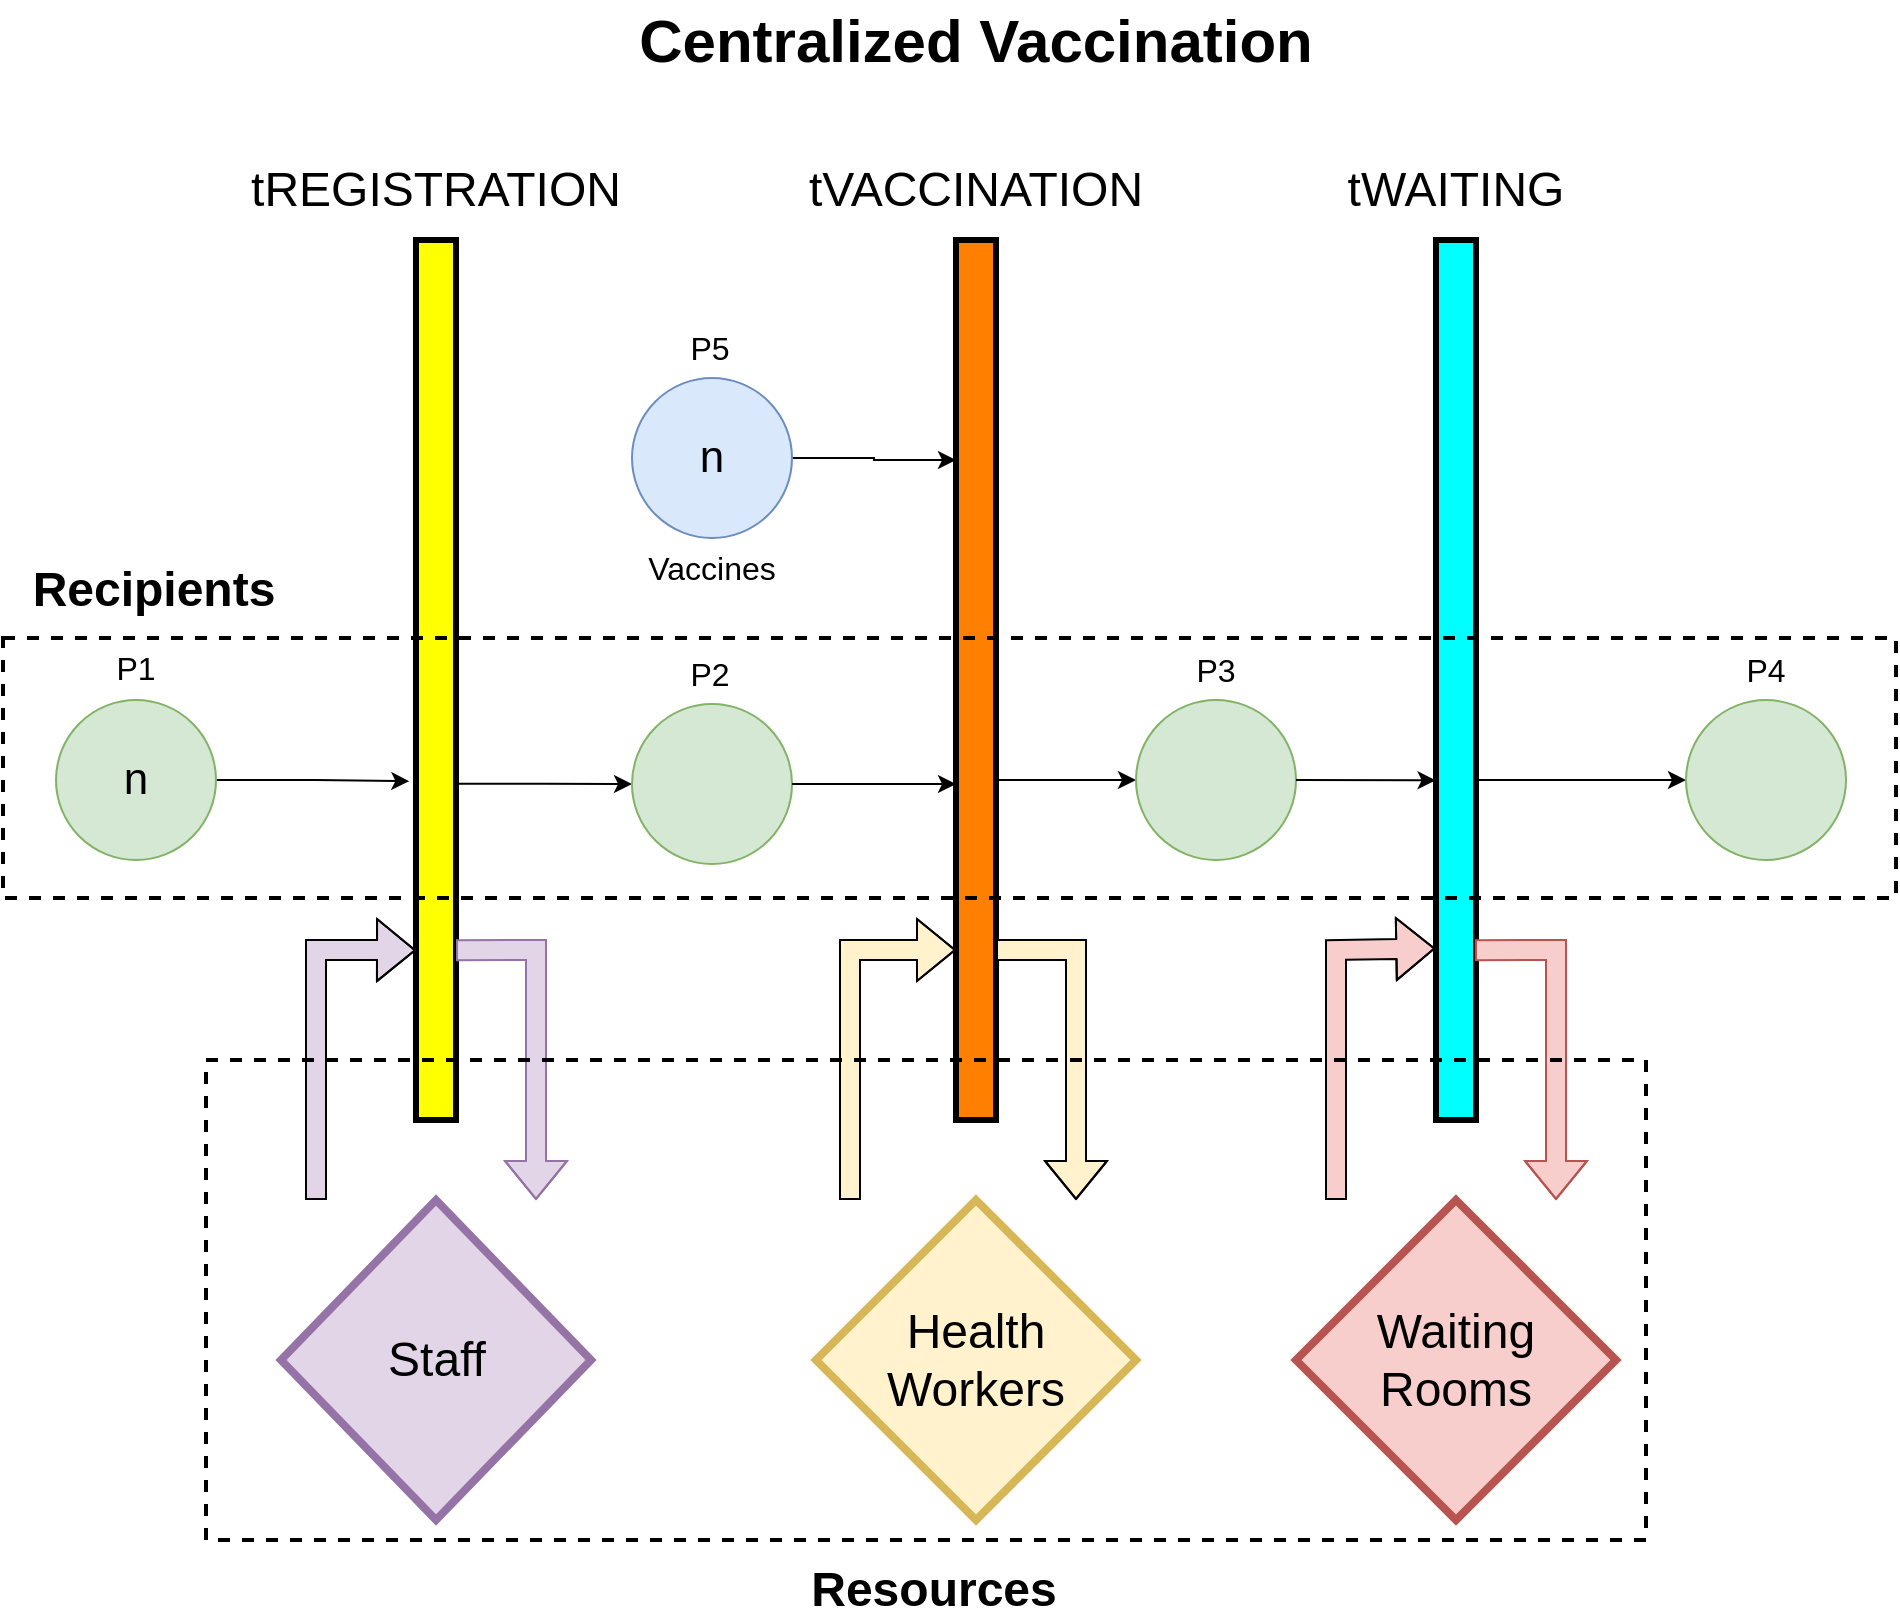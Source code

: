 <mxfile version="15.6.2" type="device"><diagram id="oL7cPr28NVX7I36K23RO" name="Page-1"><mxGraphModel dx="1730" dy="910" grid="1" gridSize="10" guides="1" tooltips="1" connect="1" arrows="1" fold="1" page="1" pageScale="1" pageWidth="827" pageHeight="1169" math="0" shadow="0"><root><mxCell id="0"/><mxCell id="1" parent="0"/><mxCell id="5qHDmv8hI-gx3tCpaxg6-13" style="edgeStyle=orthogonalEdgeStyle;rounded=0;orthogonalLoop=1;jettySize=auto;html=1;entryX=-0.167;entryY=0.615;entryDx=0;entryDy=0;entryPerimeter=0;" parent="1" source="5qHDmv8hI-gx3tCpaxg6-3" target="5qHDmv8hI-gx3tCpaxg6-6" edge="1"><mxGeometry relative="1" as="geometry"/></mxCell><mxCell id="5qHDmv8hI-gx3tCpaxg6-3" value="n" style="ellipse;whiteSpace=wrap;html=1;aspect=fixed;fontSize=22;fillColor=#d5e8d4;strokeColor=#82b366;" parent="1" vertex="1"><mxGeometry x="380" y="390" width="80" height="80" as="geometry"/></mxCell><mxCell id="i5my-uFzk3crmvZrvHxl-1" style="edgeStyle=orthogonalEdgeStyle;rounded=0;orthogonalLoop=1;jettySize=auto;html=1;entryX=0;entryY=0.5;entryDx=0;entryDy=0;exitX=1.067;exitY=0.618;exitDx=0;exitDy=0;exitPerimeter=0;" parent="1" source="5qHDmv8hI-gx3tCpaxg6-6" target="5qHDmv8hI-gx3tCpaxg6-8" edge="1"><mxGeometry relative="1" as="geometry"/></mxCell><mxCell id="5qHDmv8hI-gx3tCpaxg6-6" value="" style="rounded=0;whiteSpace=wrap;html=1;fillColor=#FFFF00;strokeColor=#000000;labelBorderColor=none;strokeWidth=3;" parent="1" vertex="1"><mxGeometry x="560" y="160" width="20" height="440" as="geometry"/></mxCell><mxCell id="5qHDmv8hI-gx3tCpaxg6-23" style="edgeStyle=orthogonalEdgeStyle;rounded=0;orthogonalLoop=1;jettySize=auto;html=1;entryX=0;entryY=0.5;entryDx=0;entryDy=0;" parent="1" source="5qHDmv8hI-gx3tCpaxg6-7" target="5qHDmv8hI-gx3tCpaxg6-11" edge="1"><mxGeometry relative="1" as="geometry"><Array as="points"><mxPoint x="860" y="430"/><mxPoint x="860" y="430"/></Array></mxGeometry></mxCell><mxCell id="5qHDmv8hI-gx3tCpaxg6-7" value="" style="rounded=0;whiteSpace=wrap;html=1;fillColor=#FF8000;strokeColor=#000000;strokeWidth=3;" parent="1" vertex="1"><mxGeometry x="830" y="160" width="20" height="440" as="geometry"/></mxCell><mxCell id="5qHDmv8hI-gx3tCpaxg6-8" value="" style="ellipse;whiteSpace=wrap;html=1;aspect=fixed;fontSize=22;fillColor=#d5e8d4;strokeColor=#82b366;" parent="1" vertex="1"><mxGeometry x="668" y="392" width="80" height="80" as="geometry"/></mxCell><mxCell id="5qHDmv8hI-gx3tCpaxg6-20" style="edgeStyle=orthogonalEdgeStyle;rounded=0;orthogonalLoop=1;jettySize=auto;html=1;exitX=1;exitY=0.5;exitDx=0;exitDy=0;entryX=0;entryY=0.25;entryDx=0;entryDy=0;" parent="1" source="5qHDmv8hI-gx3tCpaxg6-9" target="5qHDmv8hI-gx3tCpaxg6-7" edge="1"><mxGeometry relative="1" as="geometry"/></mxCell><mxCell id="5qHDmv8hI-gx3tCpaxg6-9" value="&lt;font style=&quot;font-size: 22px&quot;&gt;n&lt;/font&gt;" style="ellipse;whiteSpace=wrap;html=1;aspect=fixed;fillColor=#dae8fc;strokeColor=#6c8ebf;" parent="1" vertex="1"><mxGeometry x="668" y="229" width="80" height="80" as="geometry"/></mxCell><mxCell id="5qHDmv8hI-gx3tCpaxg6-11" value="" style="ellipse;whiteSpace=wrap;html=1;aspect=fixed;fillColor=#d5e8d4;strokeColor=#82b366;" parent="1" vertex="1"><mxGeometry x="920" y="390" width="80" height="80" as="geometry"/></mxCell><mxCell id="i5my-uFzk3crmvZrvHxl-9" style="edgeStyle=orthogonalEdgeStyle;rounded=0;orthogonalLoop=1;jettySize=auto;html=1;entryX=0;entryY=0.5;entryDx=0;entryDy=0;fontSize=22;" parent="1" source="5qHDmv8hI-gx3tCpaxg6-12" target="i5my-uFzk3crmvZrvHxl-8" edge="1"><mxGeometry relative="1" as="geometry"><mxPoint x="1110" y="390" as="sourcePoint"/><Array as="points"><mxPoint x="1130" y="430"/><mxPoint x="1130" y="430"/></Array></mxGeometry></mxCell><mxCell id="5qHDmv8hI-gx3tCpaxg6-12" value="" style="rounded=0;whiteSpace=wrap;html=1;fillColor=#00FFFF;strokeColor=#000000;strokeWidth=3;" parent="1" vertex="1"><mxGeometry x="1070" y="160" width="20" height="440" as="geometry"/></mxCell><mxCell id="5qHDmv8hI-gx3tCpaxg6-36" value="Vaccines" style="text;html=1;strokeColor=none;fillColor=none;align=center;verticalAlign=middle;whiteSpace=wrap;rounded=0;fontSize=16;" parent="1" vertex="1"><mxGeometry x="648" y="309" width="120" height="30" as="geometry"/></mxCell><mxCell id="5qHDmv8hI-gx3tCpaxg6-42" value="P1" style="text;html=1;strokeColor=none;fillColor=none;align=center;verticalAlign=middle;whiteSpace=wrap;rounded=0;labelBorderColor=none;fontSize=16;" parent="1" vertex="1"><mxGeometry x="405" y="359" width="30" height="30" as="geometry"/></mxCell><mxCell id="5qHDmv8hI-gx3tCpaxg6-45" value="P2" style="text;html=1;strokeColor=none;fillColor=none;align=center;verticalAlign=middle;whiteSpace=wrap;rounded=0;labelBorderColor=none;fontSize=16;" parent="1" vertex="1"><mxGeometry x="692" y="362" width="30" height="30" as="geometry"/></mxCell><mxCell id="5qHDmv8hI-gx3tCpaxg6-46" value="P5" style="text;html=1;strokeColor=none;fillColor=none;align=center;verticalAlign=middle;whiteSpace=wrap;rounded=0;labelBorderColor=none;fontSize=16;" parent="1" vertex="1"><mxGeometry x="692" y="199" width="30" height="30" as="geometry"/></mxCell><mxCell id="5qHDmv8hI-gx3tCpaxg6-48" value="P3" style="text;html=1;strokeColor=none;fillColor=none;align=center;verticalAlign=middle;whiteSpace=wrap;rounded=0;labelBorderColor=none;fontSize=16;" parent="1" vertex="1"><mxGeometry x="945" y="360" width="30" height="30" as="geometry"/></mxCell><mxCell id="5qHDmv8hI-gx3tCpaxg6-49" value="tREGISTRATION" style="text;html=1;strokeColor=none;fillColor=none;align=center;verticalAlign=middle;whiteSpace=wrap;rounded=0;labelBorderColor=none;fontSize=24;" parent="1" vertex="1"><mxGeometry x="461" y="120" width="218" height="30" as="geometry"/></mxCell><mxCell id="5qHDmv8hI-gx3tCpaxg6-51" value="tVACCINATION" style="text;html=1;strokeColor=none;fillColor=none;align=center;verticalAlign=middle;whiteSpace=wrap;rounded=0;labelBorderColor=none;fontSize=24;" parent="1" vertex="1"><mxGeometry x="740" y="120" width="200" height="30" as="geometry"/></mxCell><mxCell id="5qHDmv8hI-gx3tCpaxg6-52" value="tWAITING" style="text;html=1;strokeColor=none;fillColor=none;align=center;verticalAlign=middle;whiteSpace=wrap;rounded=0;labelBorderColor=none;fontSize=24;" parent="1" vertex="1"><mxGeometry x="1015" y="120" width="130" height="30" as="geometry"/></mxCell><mxCell id="5qHDmv8hI-gx3tCpaxg6-53" value="&lt;b&gt;&lt;font style=&quot;font-size: 30px&quot;&gt;Centralized Vaccination&lt;/font&gt;&lt;/b&gt;" style="text;html=1;strokeColor=none;fillColor=none;align=center;verticalAlign=middle;whiteSpace=wrap;rounded=0;labelBorderColor=none;fontSize=16;" parent="1" vertex="1"><mxGeometry x="600" y="40" width="480" height="40" as="geometry"/></mxCell><mxCell id="i5my-uFzk3crmvZrvHxl-8" value="" style="ellipse;whiteSpace=wrap;html=1;aspect=fixed;fillColor=#d5e8d4;strokeColor=#82b366;" parent="1" vertex="1"><mxGeometry x="1195" y="390" width="80" height="80" as="geometry"/></mxCell><mxCell id="i5my-uFzk3crmvZrvHxl-11" value="P4" style="text;html=1;strokeColor=none;fillColor=none;align=center;verticalAlign=middle;whiteSpace=wrap;rounded=0;labelBorderColor=none;fontSize=16;" parent="1" vertex="1"><mxGeometry x="1220" y="360" width="30" height="30" as="geometry"/></mxCell><mxCell id="Tcpxp8JlT248NBk-CG3i-11" value="" style="shape=flexArrow;endArrow=classic;html=1;rounded=0;strokeWidth=1;entryX=0;entryY=0.807;entryDx=0;entryDy=0;fillColor=#E1D5E7;strokeColor=#000000;entryPerimeter=0;" parent="1" target="5qHDmv8hI-gx3tCpaxg6-6" edge="1"><mxGeometry width="50" height="50" relative="1" as="geometry"><mxPoint x="510" y="640" as="sourcePoint"/><mxPoint x="800" y="390" as="targetPoint"/><Array as="points"><mxPoint x="510" y="515"/></Array></mxGeometry></mxCell><mxCell id="Tcpxp8JlT248NBk-CG3i-12" value="" style="shape=flexArrow;endArrow=classic;html=1;rounded=0;strokeWidth=1;entryX=-0.017;entryY=0.805;entryDx=0;entryDy=0;fillColor=#f8cecc;strokeColor=#000000;entryPerimeter=0;" parent="1" target="5qHDmv8hI-gx3tCpaxg6-12" edge="1"><mxGeometry width="50" height="50" relative="1" as="geometry"><mxPoint x="1020" y="640" as="sourcePoint"/><mxPoint x="1070" y="520" as="targetPoint"/><Array as="points"><mxPoint x="1020" y="515"/></Array></mxGeometry></mxCell><mxCell id="Tcpxp8JlT248NBk-CG3i-14" value="" style="shape=flexArrow;endArrow=classic;html=1;rounded=0;strokeWidth=1;fillColor=#FFF2CC;strokeColor=#000000;" parent="1" edge="1"><mxGeometry width="50" height="50" relative="1" as="geometry"><mxPoint x="777" y="640" as="sourcePoint"/><mxPoint x="830" y="515" as="targetPoint"/><Array as="points"><mxPoint x="777" y="515"/></Array></mxGeometry></mxCell><mxCell id="Tcpxp8JlT248NBk-CG3i-17" value="" style="shape=flexArrow;endArrow=classic;html=1;rounded=0;strokeColor=#9673a6;strokeWidth=1;fillColor=#e1d5e7;exitX=1;exitY=0.807;exitDx=0;exitDy=0;exitPerimeter=0;" parent="1" source="5qHDmv8hI-gx3tCpaxg6-6" edge="1"><mxGeometry width="50" height="50" relative="1" as="geometry"><mxPoint x="750" y="440" as="sourcePoint"/><mxPoint x="620" y="640" as="targetPoint"/><Array as="points"><mxPoint x="620" y="515"/></Array></mxGeometry></mxCell><mxCell id="Tcpxp8JlT248NBk-CG3i-18" value="" style="shape=flexArrow;endArrow=classic;html=1;rounded=0;strokeColor=#000000;strokeWidth=1;fillColor=#FFF2CC;" parent="1" edge="1"><mxGeometry width="50" height="50" relative="1" as="geometry"><mxPoint x="850" y="515" as="sourcePoint"/><mxPoint x="890" y="640" as="targetPoint"/><Array as="points"><mxPoint x="890" y="515"/></Array></mxGeometry></mxCell><mxCell id="Tcpxp8JlT248NBk-CG3i-19" value="" style="shape=flexArrow;endArrow=classic;html=1;rounded=0;strokeColor=#b85450;strokeWidth=1;fillColor=#f8cecc;exitX=0.976;exitY=0.807;exitDx=0;exitDy=0;exitPerimeter=0;" parent="1" source="5qHDmv8hI-gx3tCpaxg6-12" edge="1"><mxGeometry width="50" height="50" relative="1" as="geometry"><mxPoint x="750" y="440" as="sourcePoint"/><mxPoint x="1130" y="640" as="targetPoint"/><Array as="points"><mxPoint x="1130" y="515"/></Array></mxGeometry></mxCell><mxCell id="Tcpxp8JlT248NBk-CG3i-23" value="Waiting Rooms" style="rhombus;whiteSpace=wrap;html=1;fillColor=#f8cecc;strokeColor=#b85450;strokeWidth=4;fontSize=24;" parent="1" vertex="1"><mxGeometry x="1000" y="640" width="160" height="160" as="geometry"/></mxCell><mxCell id="Tcpxp8JlT248NBk-CG3i-24" value="" style="rounded=0;whiteSpace=wrap;html=1;strokeWidth=2;fillColor=none;dashed=1;" parent="1" vertex="1"><mxGeometry x="455" y="570" width="720" height="240" as="geometry"/></mxCell><mxCell id="Tcpxp8JlT248NBk-CG3i-25" value="&lt;font style=&quot;font-size: 24px&quot;&gt;Resources&lt;/font&gt;" style="text;html=1;strokeColor=none;fillColor=none;align=center;verticalAlign=middle;whiteSpace=wrap;rounded=0;dashed=1;fontStyle=1" parent="1" vertex="1"><mxGeometry x="748" y="820" width="142" height="30" as="geometry"/></mxCell><mxCell id="Tcpxp8JlT248NBk-CG3i-28" value="Staff" style="rhombus;whiteSpace=wrap;html=1;fillColor=#e1d5e7;strokeColor=#9673a6;strokeWidth=4;fontSize=24;" parent="1" vertex="1"><mxGeometry x="492.5" y="640" width="155" height="160" as="geometry"/></mxCell><mxCell id="Tcpxp8JlT248NBk-CG3i-29" value="Health Workers" style="rhombus;whiteSpace=wrap;html=1;fillColor=#fff2cc;strokeColor=#d6b656;strokeWidth=4;fontSize=24;" parent="1" vertex="1"><mxGeometry x="760" y="640" width="160" height="160" as="geometry"/></mxCell><mxCell id="Tcpxp8JlT248NBk-CG3i-33" value="" style="rounded=0;whiteSpace=wrap;html=1;dashed=1;fontSize=24;strokeWidth=2;fillColor=none;" parent="1" vertex="1"><mxGeometry x="353.5" y="359" width="946.5" height="130" as="geometry"/></mxCell><mxCell id="Tcpxp8JlT248NBk-CG3i-34" value="&lt;b&gt;Recipients&lt;/b&gt;" style="text;html=1;strokeColor=none;fillColor=none;align=center;verticalAlign=middle;whiteSpace=wrap;rounded=0;dashed=1;fontSize=24;" parent="1" vertex="1"><mxGeometry x="353.5" y="320" width="150" height="30" as="geometry"/></mxCell><mxCell id="g4lnJmZAQOQ2DElWjfAq-1" value="" style="endArrow=classic;html=1;rounded=0;exitX=1;exitY=0.5;exitDx=0;exitDy=0;" edge="1" parent="1" source="5qHDmv8hI-gx3tCpaxg6-8"><mxGeometry width="50" height="50" relative="1" as="geometry"><mxPoint x="940" y="450" as="sourcePoint"/><mxPoint x="830" y="432" as="targetPoint"/></mxGeometry></mxCell><mxCell id="g4lnJmZAQOQ2DElWjfAq-3" value="" style="endArrow=classic;html=1;rounded=0;entryX=-0.01;entryY=0.614;entryDx=0;entryDy=0;entryPerimeter=0;exitX=1;exitY=0.5;exitDx=0;exitDy=0;" edge="1" parent="1" source="5qHDmv8hI-gx3tCpaxg6-11" target="5qHDmv8hI-gx3tCpaxg6-12"><mxGeometry width="50" height="50" relative="1" as="geometry"><mxPoint x="940" y="450" as="sourcePoint"/><mxPoint x="990" y="400" as="targetPoint"/></mxGeometry></mxCell></root></mxGraphModel></diagram></mxfile>